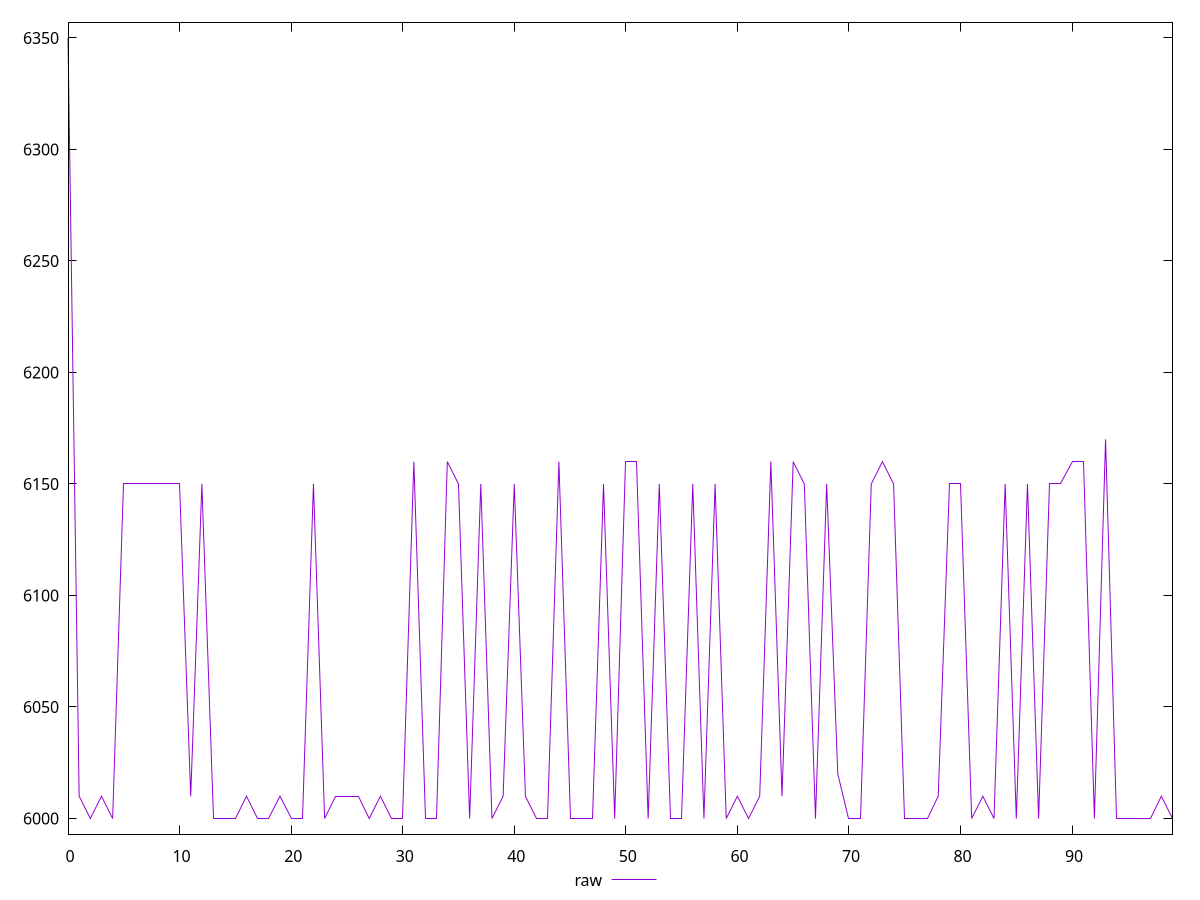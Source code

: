 reset

$raw <<EOF
0 6350
1 6010
2 6000
3 6010
4 6000
5 6150
6 6150
7 6150
8 6150
9 6150
10 6150
11 6010
12 6150
13 6000
14 6000
15 6000
16 6010
17 6000
18 6000
19 6010
20 6000
21 6000
22 6150
23 6000
24 6010
25 6010
26 6010
27 6000
28 6010
29 6000
30 6000
31 6160
32 6000
33 6000
34 6160
35 6150
36 6000
37 6150
38 6000
39 6010
40 6150
41 6010
42 6000
43 6000
44 6160
45 6000
46 6000
47 6000
48 6150
49 6000
50 6160
51 6160
52 6000
53 6150
54 6000
55 6000
56 6150
57 6000
58 6150
59 6000
60 6010
61 6000
62 6010
63 6160
64 6010
65 6160
66 6150
67 6000
68 6150
69 6020
70 6000
71 6000
72 6150
73 6160
74 6150
75 6000
76 6000
77 6000
78 6010
79 6150
80 6150
81 6000
82 6010
83 6000
84 6150
85 6000
86 6150
87 6000
88 6150
89 6150
90 6160
91 6160
92 6000
93 6170
94 6000
95 6000
96 6000
97 6000
98 6010
99 6000
EOF

set key outside below
set xrange [0:99]
set yrange [5993:6357]
set trange [5993:6357]
set terminal svg size 640, 500 enhanced background rgb 'white'
set output "reports/report_00031_2021-02-24T23-18-18.084Z/uses-text-compression/samples/music/raw/values.svg"

plot $raw title "raw" with line

reset
